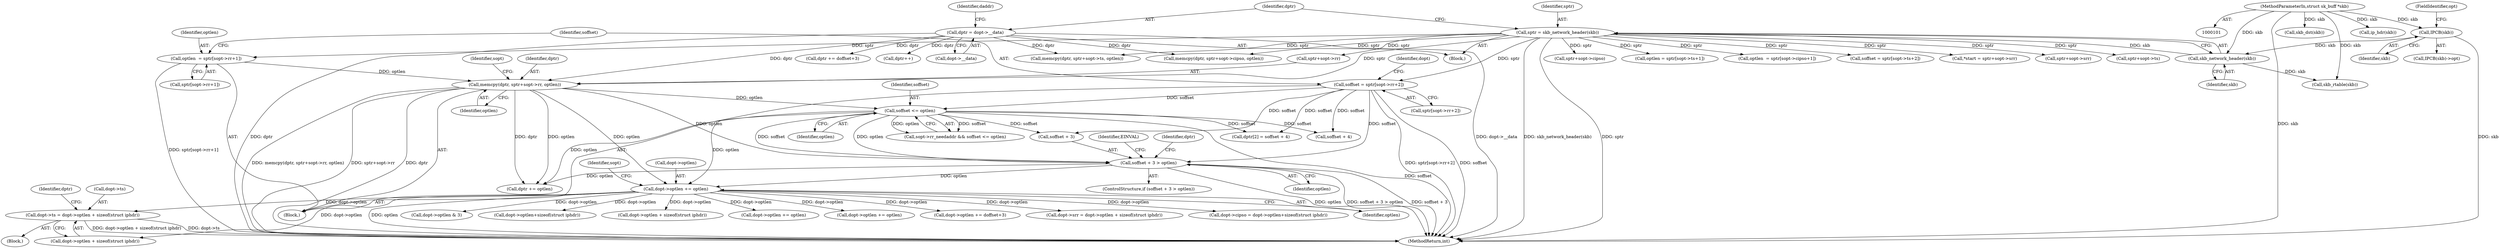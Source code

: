 digraph "0_linux_f6d8bd051c391c1c0458a30b2a7abcd939329259_16@integer" {
"1000249" [label="(Call,dopt->ts = dopt->optlen + sizeof(struct iphdr))"];
"1000221" [label="(Call,dopt->optlen += optlen)"];
"1000180" [label="(Call,memcpy(dptr, sptr+sopt->rr, optlen))"];
"1000136" [label="(Call,dptr = dopt->__data)"];
"1000132" [label="(Call,sptr = skb_network_header(skb))"];
"1000134" [label="(Call,skb_network_header(skb))"];
"1000121" [label="(Call,IPCB(skb))"];
"1000103" [label="(MethodParameterIn,struct sk_buff *skb)"];
"1000152" [label="(Call,optlen  = sptr[sopt->rr+1])"];
"1000193" [label="(Call,soffset <= optlen)"];
"1000161" [label="(Call,soffset = sptr[sopt->rr+2])"];
"1000198" [label="(Call,soffset + 3 > optlen)"];
"1000389" [label="(Call,sptr+sopt->srr)"];
"1000261" [label="(Call,sptr+sopt->ts)"];
"1000123" [label="(FieldIdentifier,opt)"];
"1000612" [label="(MethodReturn,int)"];
"1000572" [label="(Call,dopt->optlen+sizeof(struct iphdr))"];
"1000137" [label="(Identifier,dptr)"];
"1000221" [label="(Call,dopt->optlen += optlen)"];
"1000151" [label="(Block,)"];
"1000104" [label="(Block,)"];
"1000103" [label="(MethodParameterIn,struct sk_buff *skb)"];
"1000172" [label="(Identifier,dopt)"];
"1000189" [label="(Call,sopt->rr_needaddr && soffset <= optlen)"];
"1000580" [label="(Call,sptr+sopt->cipso)"];
"1000534" [label="(Call,dopt->optlen + sizeof(struct iphdr))"];
"1000120" [label="(Call,IPCB(skb)->opt)"];
"1000191" [label="(Identifier,sopt)"];
"1000153" [label="(Identifier,optlen)"];
"1000152" [label="(Call,optlen  = sptr[sopt->rr+1])"];
"1000198" [label="(Call,soffset + 3 > optlen)"];
"1000194" [label="(Identifier,soffset)"];
"1000210" [label="(Call,soffset + 4)"];
"1000163" [label="(Call,sptr[sopt->rr+2])"];
"1000162" [label="(Identifier,soffset)"];
"1000136" [label="(Call,dptr = dopt->__data)"];
"1000231" [label="(Call,optlen = sptr[sopt->ts+1])"];
"1000121" [label="(Call,IPCB(skb))"];
"1000132" [label="(Call,sptr = skb_network_header(skb))"];
"1000195" [label="(Identifier,optlen)"];
"1000376" [label="(Call,dopt->optlen += optlen)"];
"1000589" [label="(Call,dopt->optlen += optlen)"];
"1000181" [label="(Identifier,dptr)"];
"1000540" [label="(Call,dopt->optlen += doffset+3)"];
"1000559" [label="(Call,optlen  = sptr[sopt->cipso+1])"];
"1000134" [label="(Call,skb_network_header(skb))"];
"1000578" [label="(Call,memcpy(dptr, sptr+sopt->cipso, optlen))"];
"1000206" [label="(Call,dptr[2] = soffset + 4)"];
"1000259" [label="(Call,memcpy(dptr, sptr+sopt->ts, optlen))"];
"1000187" [label="(Identifier,optlen)"];
"1000135" [label="(Identifier,skb)"];
"1000222" [label="(Call,dopt->optlen)"];
"1000240" [label="(Call,soffset = sptr[sopt->ts+2])"];
"1000250" [label="(Call,dopt->ts)"];
"1000525" [label="(Call,dptr += doffset+3)"];
"1000230" [label="(Block,)"];
"1000354" [label="(Call,skb_dst(skb))"];
"1000530" [label="(Call,dopt->srr = dopt->optlen + sizeof(struct iphdr))"];
"1000154" [label="(Call,sptr[sopt->rr+1])"];
"1000122" [label="(Identifier,skb)"];
"1000202" [label="(Identifier,optlen)"];
"1000218" [label="(Call,dptr += optlen)"];
"1000133" [label="(Identifier,sptr)"];
"1000568" [label="(Call,dopt->cipso = dopt->optlen+sizeof(struct iphdr))"];
"1000225" [label="(Identifier,optlen)"];
"1000253" [label="(Call,dopt->optlen + sizeof(struct iphdr))"];
"1000144" [label="(Call,skb_rtable(skb))"];
"1000228" [label="(Identifier,sopt)"];
"1000180" [label="(Call,memcpy(dptr, sptr+sopt->rr, optlen))"];
"1000603" [label="(Call,dptr++)"];
"1000387" [label="(Call,*start = sptr+sopt->srr)"];
"1000205" [label="(Identifier,EINVAL)"];
"1000142" [label="(Identifier,daddr)"];
"1000472" [label="(Call,ip_hdr(skb))"];
"1000161" [label="(Call,soffset = sptr[sopt->rr+2])"];
"1000260" [label="(Identifier,dptr)"];
"1000193" [label="(Call,soffset <= optlen)"];
"1000595" [label="(Call,dopt->optlen & 3)"];
"1000199" [label="(Call,soffset + 3)"];
"1000182" [label="(Call,sptr+sopt->rr)"];
"1000197" [label="(ControlStructure,if (soffset + 3 > optlen))"];
"1000249" [label="(Call,dopt->ts = dopt->optlen + sizeof(struct iphdr))"];
"1000138" [label="(Call,dopt->__data)"];
"1000208" [label="(Identifier,dptr)"];
"1000249" -> "1000230"  [label="AST: "];
"1000249" -> "1000253"  [label="CFG: "];
"1000250" -> "1000249"  [label="AST: "];
"1000253" -> "1000249"  [label="AST: "];
"1000260" -> "1000249"  [label="CFG: "];
"1000249" -> "1000612"  [label="DDG: dopt->optlen + sizeof(struct iphdr)"];
"1000249" -> "1000612"  [label="DDG: dopt->ts"];
"1000221" -> "1000249"  [label="DDG: dopt->optlen"];
"1000221" -> "1000151"  [label="AST: "];
"1000221" -> "1000225"  [label="CFG: "];
"1000222" -> "1000221"  [label="AST: "];
"1000225" -> "1000221"  [label="AST: "];
"1000228" -> "1000221"  [label="CFG: "];
"1000221" -> "1000612"  [label="DDG: optlen"];
"1000180" -> "1000221"  [label="DDG: optlen"];
"1000193" -> "1000221"  [label="DDG: optlen"];
"1000198" -> "1000221"  [label="DDG: optlen"];
"1000221" -> "1000253"  [label="DDG: dopt->optlen"];
"1000221" -> "1000376"  [label="DDG: dopt->optlen"];
"1000221" -> "1000530"  [label="DDG: dopt->optlen"];
"1000221" -> "1000534"  [label="DDG: dopt->optlen"];
"1000221" -> "1000540"  [label="DDG: dopt->optlen"];
"1000221" -> "1000568"  [label="DDG: dopt->optlen"];
"1000221" -> "1000572"  [label="DDG: dopt->optlen"];
"1000221" -> "1000589"  [label="DDG: dopt->optlen"];
"1000221" -> "1000595"  [label="DDG: dopt->optlen"];
"1000180" -> "1000151"  [label="AST: "];
"1000180" -> "1000187"  [label="CFG: "];
"1000181" -> "1000180"  [label="AST: "];
"1000182" -> "1000180"  [label="AST: "];
"1000187" -> "1000180"  [label="AST: "];
"1000191" -> "1000180"  [label="CFG: "];
"1000180" -> "1000612"  [label="DDG: sptr+sopt->rr"];
"1000180" -> "1000612"  [label="DDG: dptr"];
"1000180" -> "1000612"  [label="DDG: memcpy(dptr, sptr+sopt->rr, optlen)"];
"1000136" -> "1000180"  [label="DDG: dptr"];
"1000132" -> "1000180"  [label="DDG: sptr"];
"1000152" -> "1000180"  [label="DDG: optlen"];
"1000180" -> "1000193"  [label="DDG: optlen"];
"1000180" -> "1000198"  [label="DDG: optlen"];
"1000180" -> "1000218"  [label="DDG: optlen"];
"1000180" -> "1000218"  [label="DDG: dptr"];
"1000136" -> "1000104"  [label="AST: "];
"1000136" -> "1000138"  [label="CFG: "];
"1000137" -> "1000136"  [label="AST: "];
"1000138" -> "1000136"  [label="AST: "];
"1000142" -> "1000136"  [label="CFG: "];
"1000136" -> "1000612"  [label="DDG: dopt->__data"];
"1000136" -> "1000612"  [label="DDG: dptr"];
"1000136" -> "1000259"  [label="DDG: dptr"];
"1000136" -> "1000525"  [label="DDG: dptr"];
"1000136" -> "1000578"  [label="DDG: dptr"];
"1000136" -> "1000603"  [label="DDG: dptr"];
"1000132" -> "1000104"  [label="AST: "];
"1000132" -> "1000134"  [label="CFG: "];
"1000133" -> "1000132"  [label="AST: "];
"1000134" -> "1000132"  [label="AST: "];
"1000137" -> "1000132"  [label="CFG: "];
"1000132" -> "1000612"  [label="DDG: skb_network_header(skb)"];
"1000132" -> "1000612"  [label="DDG: sptr"];
"1000134" -> "1000132"  [label="DDG: skb"];
"1000132" -> "1000152"  [label="DDG: sptr"];
"1000132" -> "1000161"  [label="DDG: sptr"];
"1000132" -> "1000182"  [label="DDG: sptr"];
"1000132" -> "1000231"  [label="DDG: sptr"];
"1000132" -> "1000240"  [label="DDG: sptr"];
"1000132" -> "1000259"  [label="DDG: sptr"];
"1000132" -> "1000261"  [label="DDG: sptr"];
"1000132" -> "1000387"  [label="DDG: sptr"];
"1000132" -> "1000389"  [label="DDG: sptr"];
"1000132" -> "1000559"  [label="DDG: sptr"];
"1000132" -> "1000578"  [label="DDG: sptr"];
"1000132" -> "1000580"  [label="DDG: sptr"];
"1000134" -> "1000135"  [label="CFG: "];
"1000135" -> "1000134"  [label="AST: "];
"1000121" -> "1000134"  [label="DDG: skb"];
"1000103" -> "1000134"  [label="DDG: skb"];
"1000134" -> "1000144"  [label="DDG: skb"];
"1000121" -> "1000120"  [label="AST: "];
"1000121" -> "1000122"  [label="CFG: "];
"1000122" -> "1000121"  [label="AST: "];
"1000123" -> "1000121"  [label="CFG: "];
"1000121" -> "1000612"  [label="DDG: skb"];
"1000103" -> "1000121"  [label="DDG: skb"];
"1000103" -> "1000101"  [label="AST: "];
"1000103" -> "1000612"  [label="DDG: skb"];
"1000103" -> "1000144"  [label="DDG: skb"];
"1000103" -> "1000354"  [label="DDG: skb"];
"1000103" -> "1000472"  [label="DDG: skb"];
"1000152" -> "1000151"  [label="AST: "];
"1000152" -> "1000154"  [label="CFG: "];
"1000153" -> "1000152"  [label="AST: "];
"1000154" -> "1000152"  [label="AST: "];
"1000162" -> "1000152"  [label="CFG: "];
"1000152" -> "1000612"  [label="DDG: sptr[sopt->rr+1]"];
"1000193" -> "1000189"  [label="AST: "];
"1000193" -> "1000195"  [label="CFG: "];
"1000194" -> "1000193"  [label="AST: "];
"1000195" -> "1000193"  [label="AST: "];
"1000189" -> "1000193"  [label="CFG: "];
"1000193" -> "1000612"  [label="DDG: soffset"];
"1000193" -> "1000189"  [label="DDG: soffset"];
"1000193" -> "1000189"  [label="DDG: optlen"];
"1000161" -> "1000193"  [label="DDG: soffset"];
"1000193" -> "1000198"  [label="DDG: soffset"];
"1000193" -> "1000198"  [label="DDG: optlen"];
"1000193" -> "1000199"  [label="DDG: soffset"];
"1000193" -> "1000206"  [label="DDG: soffset"];
"1000193" -> "1000210"  [label="DDG: soffset"];
"1000193" -> "1000218"  [label="DDG: optlen"];
"1000161" -> "1000151"  [label="AST: "];
"1000161" -> "1000163"  [label="CFG: "];
"1000162" -> "1000161"  [label="AST: "];
"1000163" -> "1000161"  [label="AST: "];
"1000172" -> "1000161"  [label="CFG: "];
"1000161" -> "1000612"  [label="DDG: sptr[sopt->rr+2]"];
"1000161" -> "1000612"  [label="DDG: soffset"];
"1000161" -> "1000198"  [label="DDG: soffset"];
"1000161" -> "1000199"  [label="DDG: soffset"];
"1000161" -> "1000206"  [label="DDG: soffset"];
"1000161" -> "1000210"  [label="DDG: soffset"];
"1000198" -> "1000197"  [label="AST: "];
"1000198" -> "1000202"  [label="CFG: "];
"1000199" -> "1000198"  [label="AST: "];
"1000202" -> "1000198"  [label="AST: "];
"1000205" -> "1000198"  [label="CFG: "];
"1000208" -> "1000198"  [label="CFG: "];
"1000198" -> "1000612"  [label="DDG: soffset + 3"];
"1000198" -> "1000612"  [label="DDG: optlen"];
"1000198" -> "1000612"  [label="DDG: soffset + 3 > optlen"];
"1000198" -> "1000218"  [label="DDG: optlen"];
}
